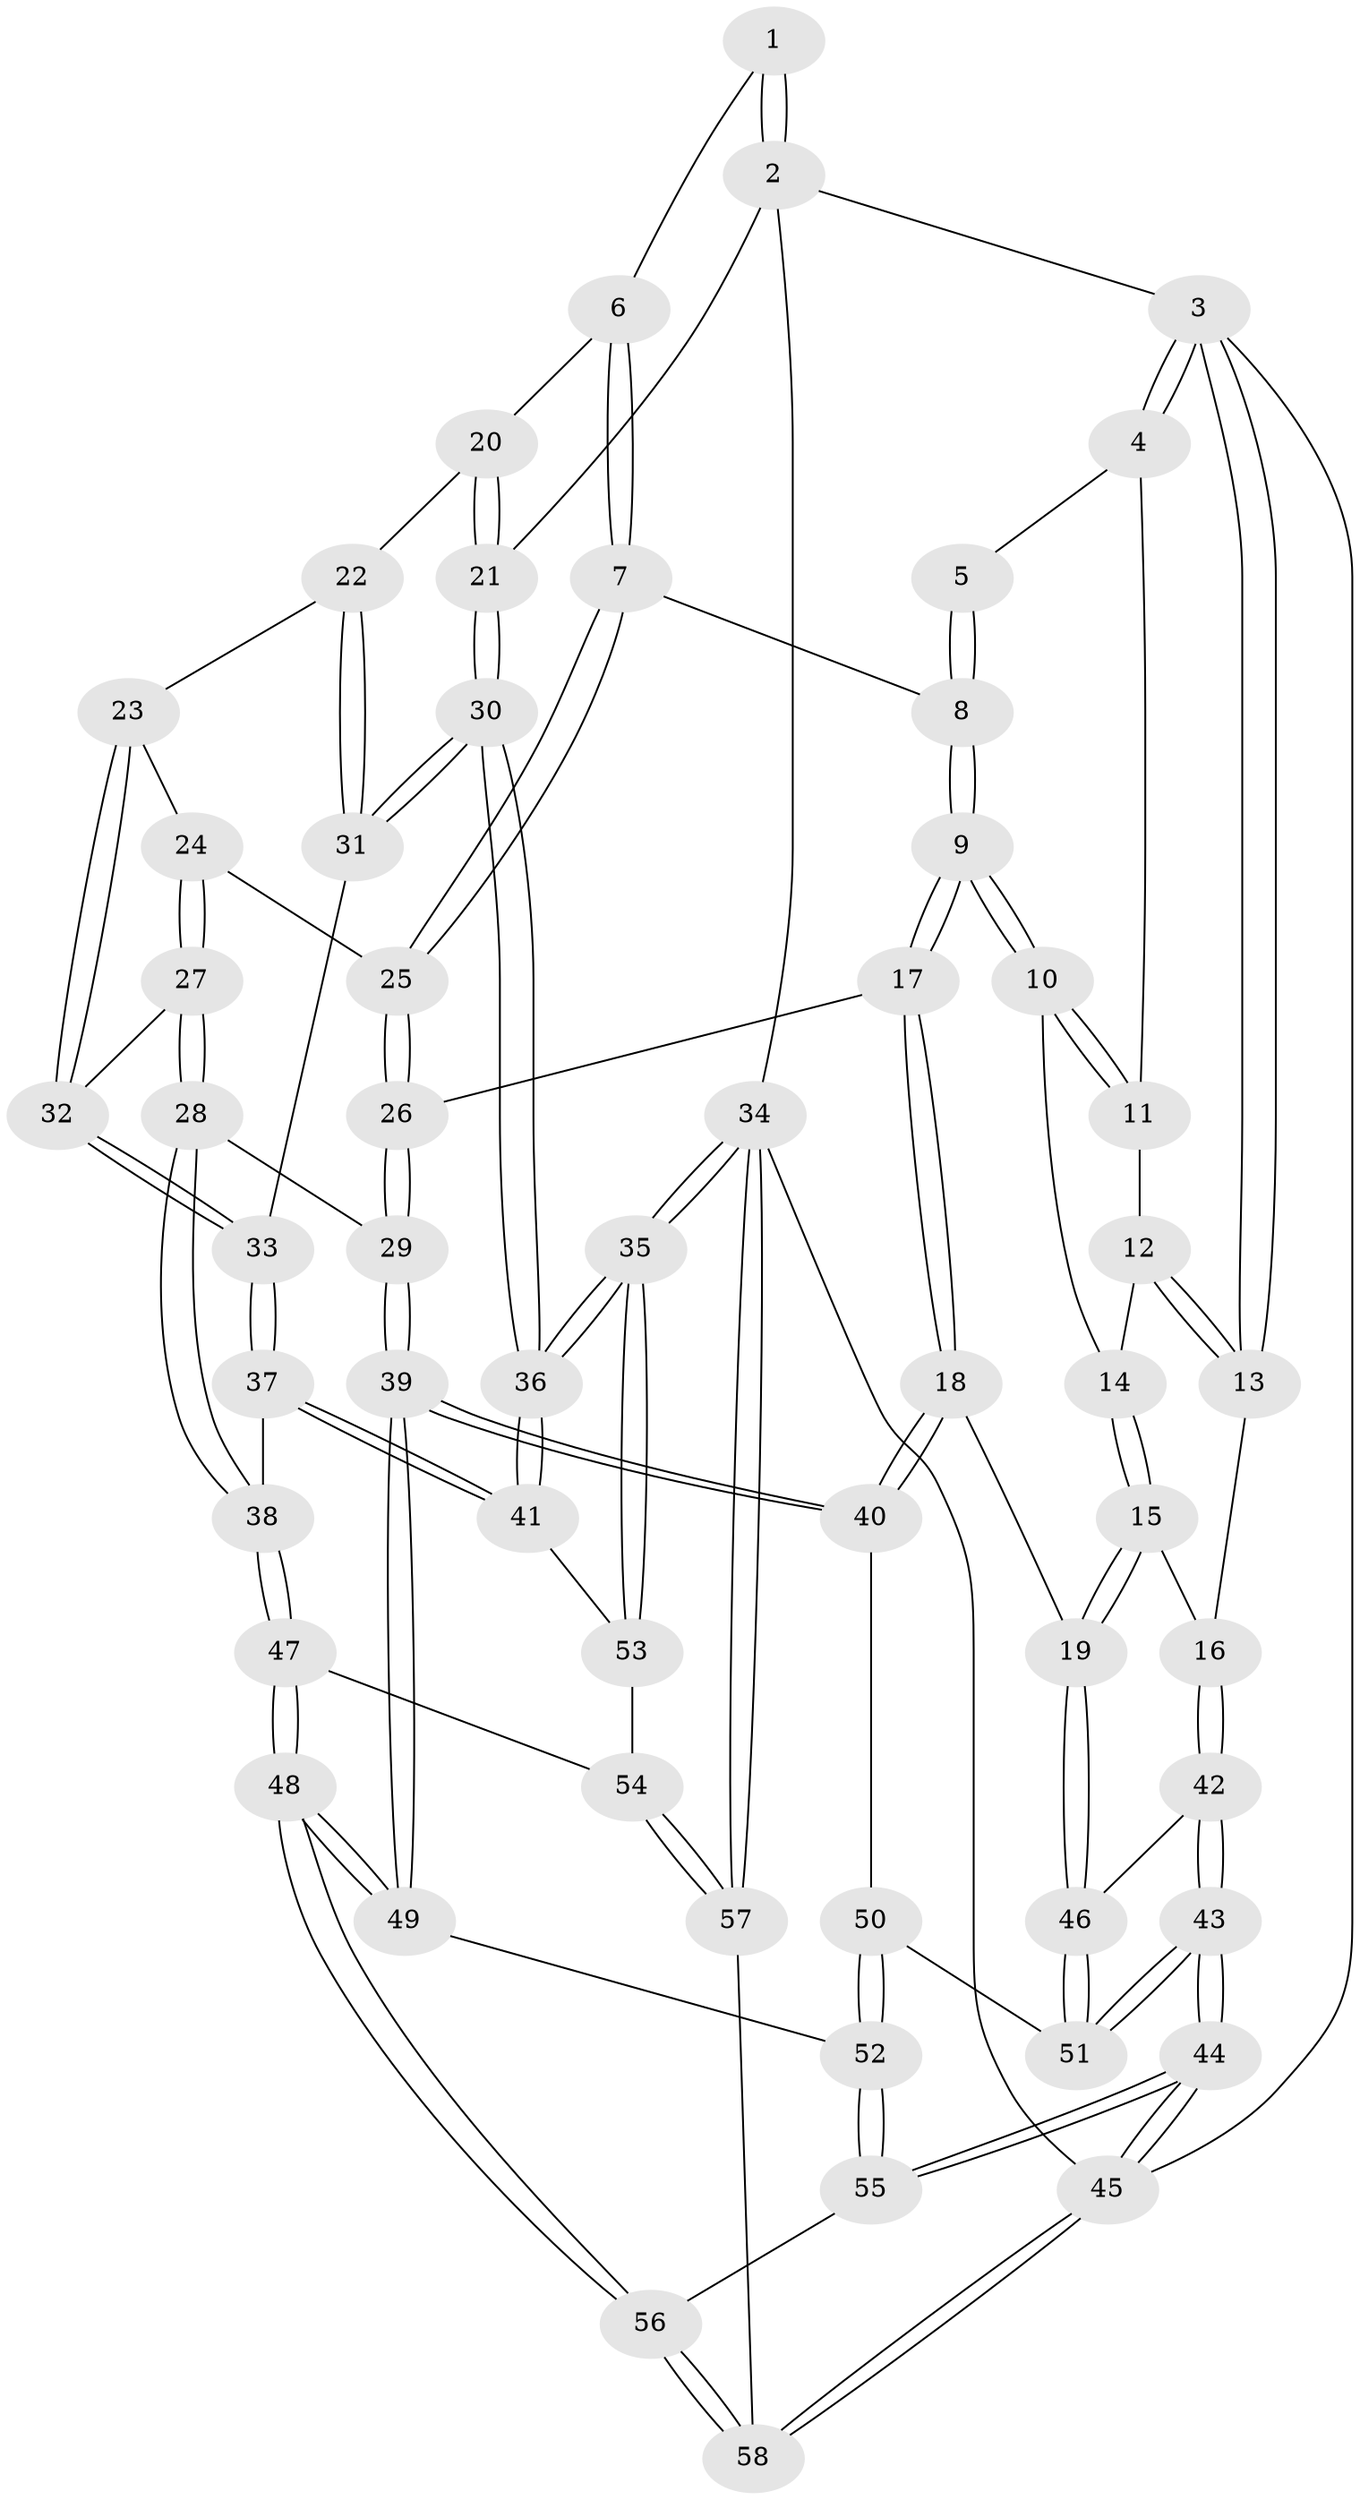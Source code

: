 // Generated by graph-tools (version 1.1) at 2025/27/03/09/25 03:27:13]
// undirected, 58 vertices, 142 edges
graph export_dot {
graph [start="1"]
  node [color=gray90,style=filled];
  1 [pos="+0.5141137810679631+0"];
  2 [pos="+1+0"];
  3 [pos="+0+0"];
  4 [pos="+0.214179167522133+0"];
  5 [pos="+0.49219931751564133+0"];
  6 [pos="+0.7079492169363109+0.1749364785035079"];
  7 [pos="+0.6983703695020905+0.1846272801872812"];
  8 [pos="+0.46706556149342116+0.20118023403766108"];
  9 [pos="+0.4154802058412383+0.24449980309973357"];
  10 [pos="+0.31440538530495254+0.18580047189243581"];
  11 [pos="+0.2576106202695311+0.06895036226745153"];
  12 [pos="+0.10171179838524808+0.20273935988530314"];
  13 [pos="+0+0.25741500413754187"];
  14 [pos="+0.23185490516021684+0.24169267268120306"];
  15 [pos="+0.16334115167453067+0.40669749221518864"];
  16 [pos="+0+0.3218927044105659"];
  17 [pos="+0.41867823744065125+0.3209818146053389"];
  18 [pos="+0.27183915413771126+0.48184293869601164"];
  19 [pos="+0.25298041764757784+0.4818674691853385"];
  20 [pos="+0.8789730592496791+0.13520576548651397"];
  21 [pos="+1+0"];
  22 [pos="+0.8544270595234055+0.36111223998165576"];
  23 [pos="+0.8487349936742875+0.3661297416447864"];
  24 [pos="+0.7459732430603061+0.3615738490528616"];
  25 [pos="+0.6794469806514706+0.3075351215678737"];
  26 [pos="+0.5822616991032603+0.4322193659985971"];
  27 [pos="+0.7610294972701196+0.45501677131708024"];
  28 [pos="+0.7144437911662955+0.5109150111186572"];
  29 [pos="+0.5855117780516094+0.44677447534336323"];
  30 [pos="+1+0.3778219605950253"];
  31 [pos="+0.9676326843980618+0.4190153710082589"];
  32 [pos="+0.8266821900323437+0.43498350795229984"];
  33 [pos="+0.884138417297919+0.504839979297788"];
  34 [pos="+1+1"];
  35 [pos="+1+0.9022159899127273"];
  36 [pos="+1+0.7372330272178216"];
  37 [pos="+0.8694808132620113+0.6139187604742059"];
  38 [pos="+0.7729400450384171+0.6246180930115315"];
  39 [pos="+0.47466950917591827+0.6480453408981494"];
  40 [pos="+0.32749946033843164+0.5359286947623206"];
  41 [pos="+0.9950026853259802+0.6742674065641009"];
  42 [pos="+0+0.5343026190484117"];
  43 [pos="+0+1"];
  44 [pos="+0+1"];
  45 [pos="+0+1"];
  46 [pos="+0.20257212711426575+0.5521467015613551"];
  47 [pos="+0.7236075712892017+0.6821072530983602"];
  48 [pos="+0.52186249604104+0.7329583974583098"];
  49 [pos="+0.4803227294565831+0.6687871680777234"];
  50 [pos="+0.2704457426511032+0.6959914838296211"];
  51 [pos="+0.15096309771486474+0.6568462622826823"];
  52 [pos="+0.3019426244955974+0.7259989643676287"];
  53 [pos="+0.7990909843643956+0.8116147087910999"];
  54 [pos="+0.7841097426457532+0.8142846275324104"];
  55 [pos="+0.22569720697189813+0.8558454222025581"];
  56 [pos="+0.5146379952087179+0.7978145789528366"];
  57 [pos="+0.7111769624970495+1"];
  58 [pos="+0.5745792257895547+1"];
  1 -- 2;
  1 -- 2;
  1 -- 6;
  2 -- 3;
  2 -- 21;
  2 -- 34;
  3 -- 4;
  3 -- 4;
  3 -- 13;
  3 -- 13;
  3 -- 45;
  4 -- 5;
  4 -- 11;
  5 -- 8;
  5 -- 8;
  6 -- 7;
  6 -- 7;
  6 -- 20;
  7 -- 8;
  7 -- 25;
  7 -- 25;
  8 -- 9;
  8 -- 9;
  9 -- 10;
  9 -- 10;
  9 -- 17;
  9 -- 17;
  10 -- 11;
  10 -- 11;
  10 -- 14;
  11 -- 12;
  12 -- 13;
  12 -- 13;
  12 -- 14;
  13 -- 16;
  14 -- 15;
  14 -- 15;
  15 -- 16;
  15 -- 19;
  15 -- 19;
  16 -- 42;
  16 -- 42;
  17 -- 18;
  17 -- 18;
  17 -- 26;
  18 -- 19;
  18 -- 40;
  18 -- 40;
  19 -- 46;
  19 -- 46;
  20 -- 21;
  20 -- 21;
  20 -- 22;
  21 -- 30;
  21 -- 30;
  22 -- 23;
  22 -- 31;
  22 -- 31;
  23 -- 24;
  23 -- 32;
  23 -- 32;
  24 -- 25;
  24 -- 27;
  24 -- 27;
  25 -- 26;
  25 -- 26;
  26 -- 29;
  26 -- 29;
  27 -- 28;
  27 -- 28;
  27 -- 32;
  28 -- 29;
  28 -- 38;
  28 -- 38;
  29 -- 39;
  29 -- 39;
  30 -- 31;
  30 -- 31;
  30 -- 36;
  30 -- 36;
  31 -- 33;
  32 -- 33;
  32 -- 33;
  33 -- 37;
  33 -- 37;
  34 -- 35;
  34 -- 35;
  34 -- 57;
  34 -- 57;
  34 -- 45;
  35 -- 36;
  35 -- 36;
  35 -- 53;
  35 -- 53;
  36 -- 41;
  36 -- 41;
  37 -- 38;
  37 -- 41;
  37 -- 41;
  38 -- 47;
  38 -- 47;
  39 -- 40;
  39 -- 40;
  39 -- 49;
  39 -- 49;
  40 -- 50;
  41 -- 53;
  42 -- 43;
  42 -- 43;
  42 -- 46;
  43 -- 44;
  43 -- 44;
  43 -- 51;
  43 -- 51;
  44 -- 45;
  44 -- 45;
  44 -- 55;
  44 -- 55;
  45 -- 58;
  45 -- 58;
  46 -- 51;
  46 -- 51;
  47 -- 48;
  47 -- 48;
  47 -- 54;
  48 -- 49;
  48 -- 49;
  48 -- 56;
  48 -- 56;
  49 -- 52;
  50 -- 51;
  50 -- 52;
  50 -- 52;
  52 -- 55;
  52 -- 55;
  53 -- 54;
  54 -- 57;
  54 -- 57;
  55 -- 56;
  56 -- 58;
  56 -- 58;
  57 -- 58;
}
